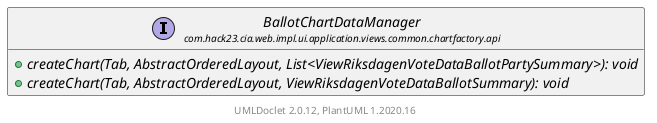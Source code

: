 @startuml
    set namespaceSeparator none
    hide empty fields
    hide empty methods

    interface "<size:14>BallotChartDataManager\n<size:10>com.hack23.cia.web.impl.ui.application.views.common.chartfactory.api" as com.hack23.cia.web.impl.ui.application.views.common.chartfactory.api.BallotChartDataManager [[BallotChartDataManager.html]] {
        {abstract} +createChart(Tab, AbstractOrderedLayout, List<ViewRiksdagenVoteDataBallotPartySummary>): void
        {abstract} +createChart(Tab, AbstractOrderedLayout, ViewRiksdagenVoteDataBallotSummary): void
    }

    center footer UMLDoclet 2.0.12, PlantUML 1.2020.16
@enduml
